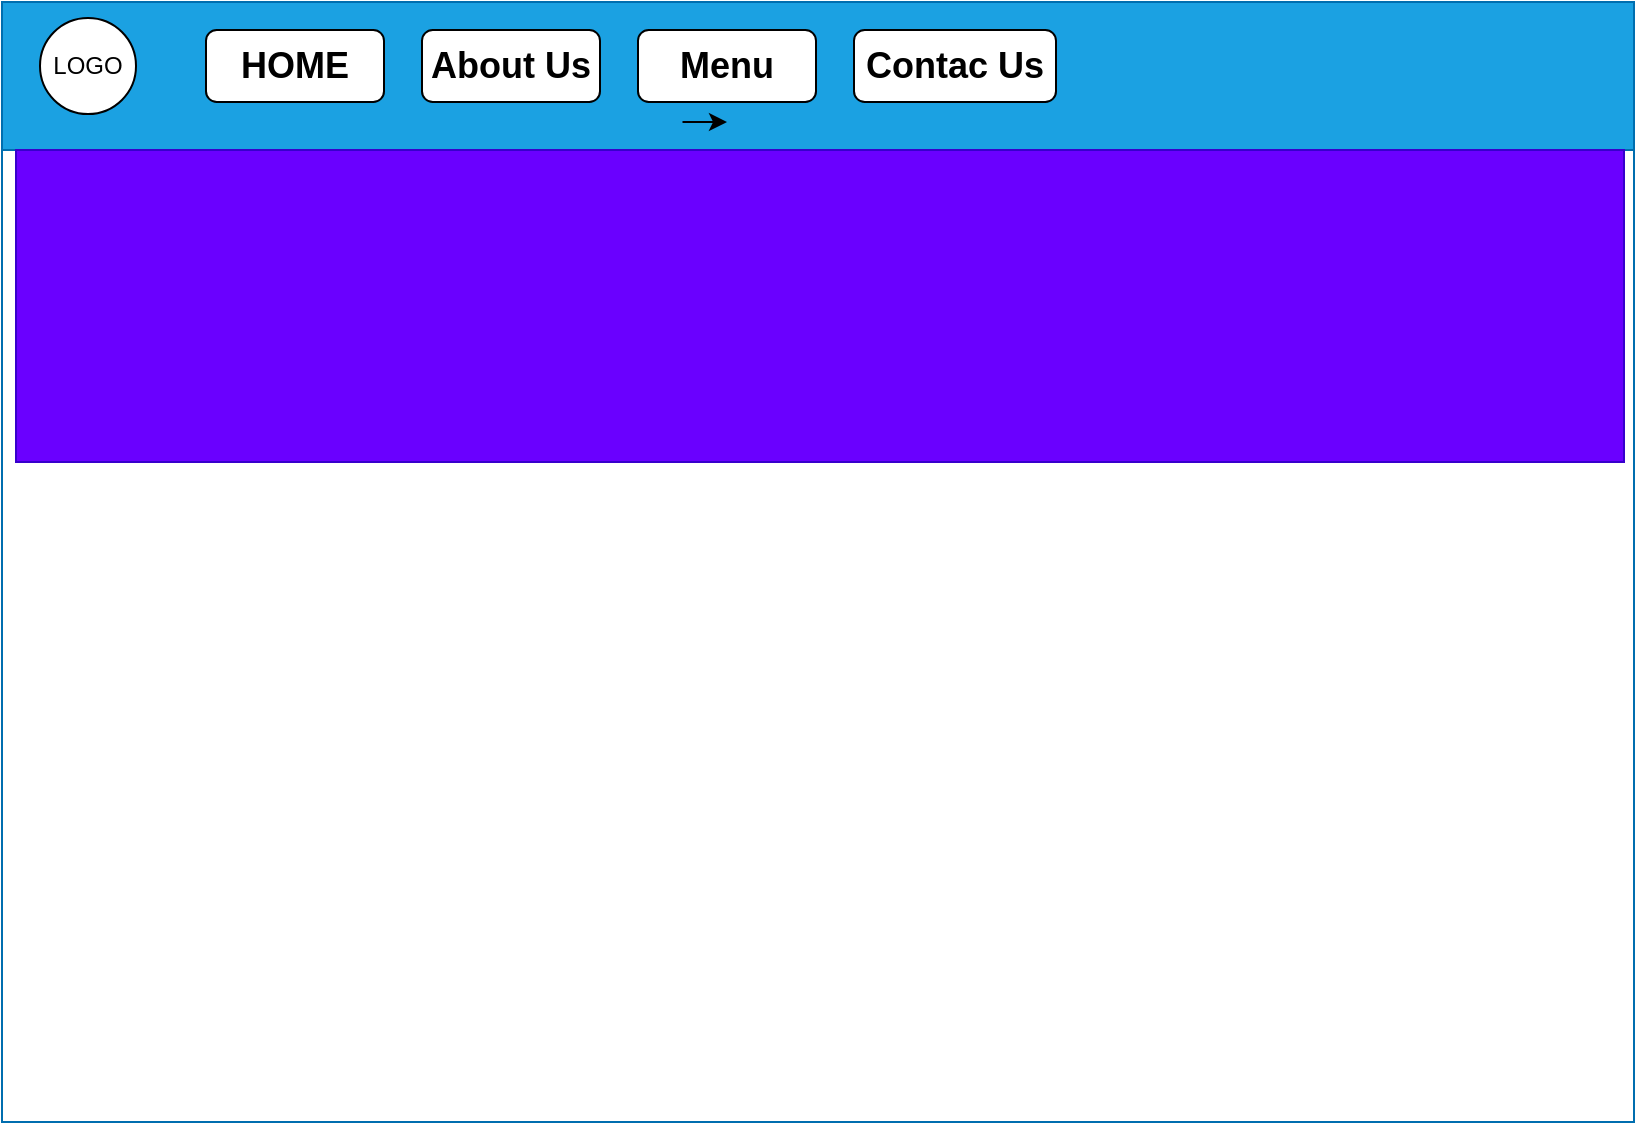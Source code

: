 <mxfile>
    <diagram id="QuIzqP2fzbEH2fCCGgYl" name="Page-1">
        <mxGraphModel dx="1132" dy="698" grid="1" gridSize="12" guides="1" tooltips="1" connect="1" arrows="1" fold="1" page="1" pageScale="1" pageWidth="827" pageHeight="1169" background="none" math="0" shadow="0">
            <root>
                <mxCell id="0"/>
                <mxCell id="1" parent="0"/>
                <mxCell id="2" value="" style="swimlane;align=left;startSize=74;fillColor=#1ba1e2;strokeColor=#006EAF;fontColor=#ffffff;" vertex="1" parent="1">
                    <mxGeometry x="5" y="10" width="816" height="560" as="geometry"/>
                </mxCell>
                <mxCell id="9" style="edgeStyle=none;html=1;exitX=0.25;exitY=1;exitDx=0;exitDy=0;entryX=0.5;entryY=1;entryDx=0;entryDy=0;" edge="1" parent="2">
                    <mxGeometry relative="1" as="geometry">
                        <mxPoint x="340.25" y="60" as="sourcePoint"/>
                        <mxPoint x="362.5" y="60" as="targetPoint"/>
                    </mxGeometry>
                </mxCell>
                <mxCell id="10" value="&lt;b&gt;&lt;font style=&quot;font-size: 18px&quot;&gt;Contac Us&lt;/font&gt;&lt;/b&gt;" style="rounded=1;whiteSpace=wrap;html=1;align=center;" vertex="1" parent="2">
                    <mxGeometry x="426" y="14" width="101" height="36" as="geometry"/>
                </mxCell>
                <mxCell id="11" value="&lt;span style=&quot;font-size: 18px&quot;&gt;&lt;b&gt;Menu&lt;/b&gt;&lt;/span&gt;" style="rounded=1;whiteSpace=wrap;html=1;align=center;" vertex="1" parent="2">
                    <mxGeometry x="318" y="14" width="89" height="36" as="geometry"/>
                </mxCell>
                <mxCell id="12" value="&lt;span style=&quot;font-size: 18px&quot;&gt;&lt;b&gt;About Us&lt;/b&gt;&lt;/span&gt;" style="rounded=1;whiteSpace=wrap;html=1;align=center;" vertex="1" parent="2">
                    <mxGeometry x="210" y="14" width="89" height="36" as="geometry"/>
                </mxCell>
                <mxCell id="13" value="LOGO" style="ellipse;whiteSpace=wrap;html=1;align=center;" vertex="1" parent="2">
                    <mxGeometry x="19" y="8" width="48" height="48" as="geometry"/>
                </mxCell>
                <mxCell id="15" value="&lt;b&gt;&lt;font style=&quot;font-size: 18px&quot;&gt;HOME&lt;/font&gt;&lt;/b&gt;" style="rounded=1;whiteSpace=wrap;html=1;align=center;" vertex="1" parent="2">
                    <mxGeometry x="102" y="14" width="89" height="36" as="geometry"/>
                </mxCell>
                <mxCell id="14" value="" style="rounded=0;whiteSpace=wrap;html=1;align=left;fillColor=#6a00ff;strokeColor=#3700CC;fontColor=#ffffff;" vertex="1" parent="1">
                    <mxGeometry x="12" y="84" width="804" height="156" as="geometry"/>
                </mxCell>
            </root>
        </mxGraphModel>
    </diagram>
</mxfile>
